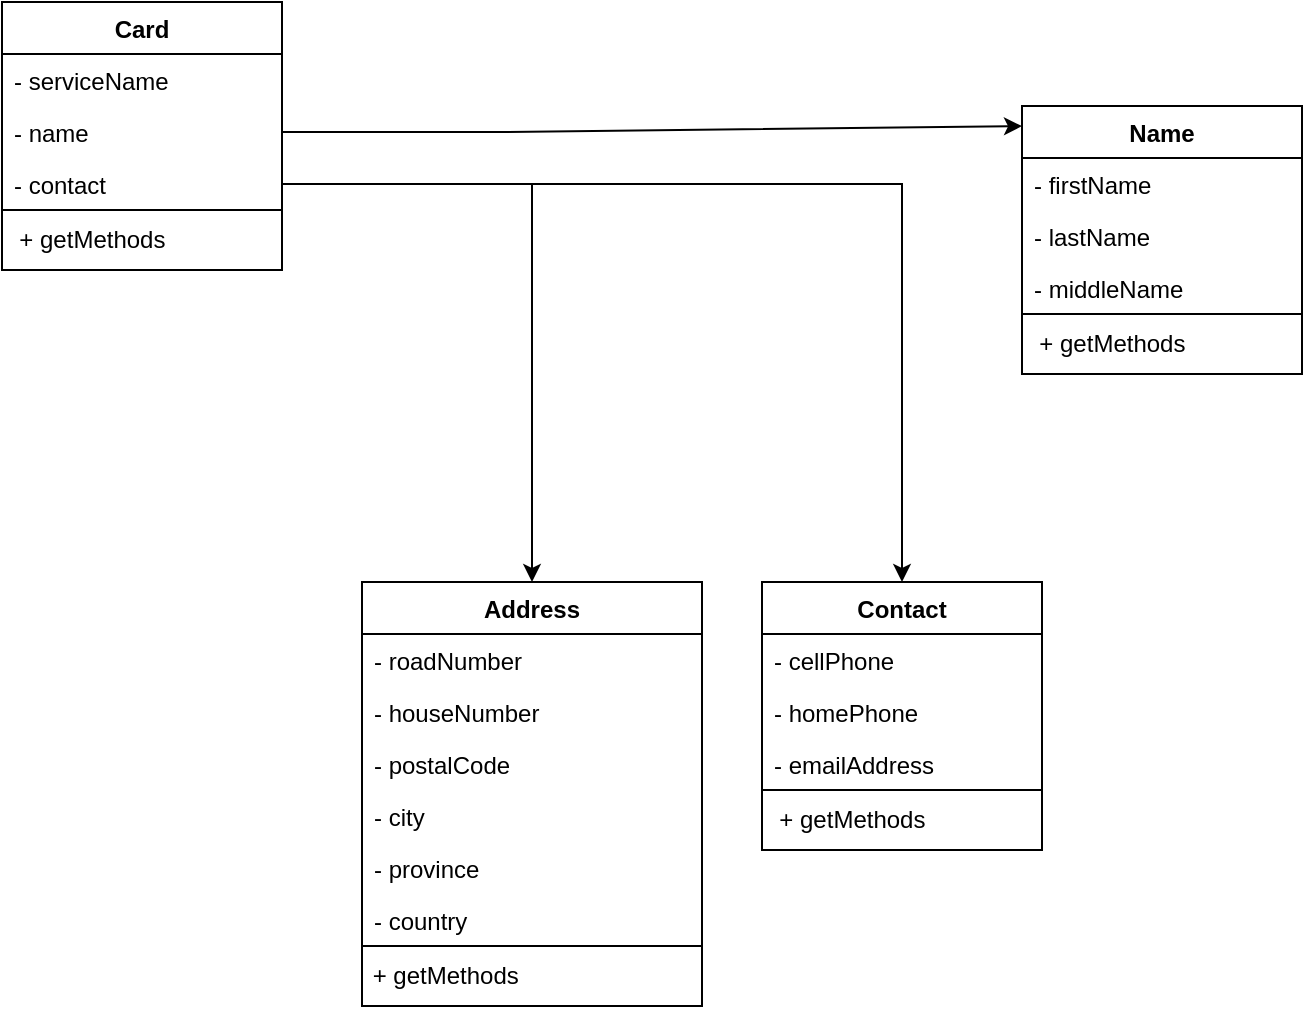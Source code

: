 <mxfile version="14.4.3" type="device"><diagram id="C5RBs43oDa-KdzZeNtuy" name="Page-1"><mxGraphModel dx="1185" dy="588" grid="1" gridSize="10" guides="1" tooltips="1" connect="1" arrows="1" fold="1" page="1" pageScale="1" pageWidth="827" pageHeight="1169" math="0" shadow="0"><root><mxCell id="WIyWlLk6GJQsqaUBKTNV-0"/><mxCell id="WIyWlLk6GJQsqaUBKTNV-1" parent="WIyWlLk6GJQsqaUBKTNV-0"/><mxCell id="VwKW9IniHj0d-VxkI70E-76" style="edgeStyle=orthogonalEdgeStyle;rounded=0;orthogonalLoop=1;jettySize=auto;html=1;entryX=0.5;entryY=0;entryDx=0;entryDy=0;exitX=1;exitY=0.5;exitDx=0;exitDy=0;" parent="WIyWlLk6GJQsqaUBKTNV-1" source="Y25g6PJELcniU3CQL8eV-0" target="KoFWAzZKGekv5Du1WzPo-33" edge="1"><mxGeometry relative="1" as="geometry"><mxPoint x="270" y="285" as="sourcePoint"/><Array as="points"><mxPoint x="395" y="311"/></Array><mxPoint x="400" y="510.0" as="targetPoint"/></mxGeometry></mxCell><mxCell id="VwKW9IniHj0d-VxkI70E-78" style="edgeStyle=orthogonalEdgeStyle;rounded=0;orthogonalLoop=1;jettySize=auto;html=1;entryX=0.5;entryY=0;entryDx=0;entryDy=0;exitX=1;exitY=0.5;exitDx=0;exitDy=0;" parent="WIyWlLk6GJQsqaUBKTNV-1" source="Y25g6PJELcniU3CQL8eV-0" target="VwKW9IniHj0d-VxkI70E-62" edge="1"><mxGeometry relative="1" as="geometry"><mxPoint x="270" y="285" as="sourcePoint"/></mxGeometry></mxCell><mxCell id="VwKW9IniHj0d-VxkI70E-110" style="edgeStyle=orthogonalEdgeStyle;rounded=0;orthogonalLoop=1;jettySize=auto;html=1;exitX=0.25;exitY=0;exitDx=0;exitDy=0;" parent="WIyWlLk6GJQsqaUBKTNV-1" edge="1"><mxGeometry relative="1" as="geometry"><Array as="points"><mxPoint x="398" y="370"/><mxPoint x="398" y="340"/><mxPoint x="140" y="340"/></Array><mxPoint x="200" y="961" as="targetPoint"/></mxGeometry></mxCell><mxCell id="VwKW9IniHj0d-VxkI70E-62" value="Contact" style="swimlane;fontStyle=1;childLayout=stackLayout;horizontal=1;startSize=26;fillColor=none;horizontalStack=0;resizeParent=1;resizeParentMax=0;resizeLast=0;collapsible=1;marginBottom=0;" parent="WIyWlLk6GJQsqaUBKTNV-1" vertex="1"><mxGeometry x="510" y="510" width="140" height="134" as="geometry"><mxRectangle x="307" y="40" width="70" height="26" as="alternateBounds"/></mxGeometry></mxCell><mxCell id="VwKW9IniHj0d-VxkI70E-63" value="- cellPhone" style="text;strokeColor=none;fillColor=none;align=left;verticalAlign=top;spacingLeft=4;spacingRight=4;overflow=hidden;rotatable=0;points=[[0,0.5],[1,0.5]];portConstraint=eastwest;" parent="VwKW9IniHj0d-VxkI70E-62" vertex="1"><mxGeometry y="26" width="140" height="26" as="geometry"/></mxCell><mxCell id="VwKW9IniHj0d-VxkI70E-64" value="- homePhone" style="text;strokeColor=none;fillColor=none;align=left;verticalAlign=top;spacingLeft=4;spacingRight=4;overflow=hidden;rotatable=0;points=[[0,0.5],[1,0.5]];portConstraint=eastwest;" parent="VwKW9IniHj0d-VxkI70E-62" vertex="1"><mxGeometry y="52" width="140" height="26" as="geometry"/></mxCell><mxCell id="VwKW9IniHj0d-VxkI70E-65" value="- emailAddress" style="text;strokeColor=none;fillColor=none;align=left;verticalAlign=top;spacingLeft=4;spacingRight=4;overflow=hidden;rotatable=0;points=[[0,0.5],[1,0.5]];portConstraint=eastwest;" parent="VwKW9IniHj0d-VxkI70E-62" vertex="1"><mxGeometry y="78" width="140" height="26" as="geometry"/></mxCell><mxCell id="KoFWAzZKGekv5Du1WzPo-2" value="&amp;nbsp; + getMethods" style="rounded=0;whiteSpace=wrap;html=1;align=left;" vertex="1" parent="VwKW9IniHj0d-VxkI70E-62"><mxGeometry y="104" width="140" height="30" as="geometry"/></mxCell><mxCell id="VwKW9IniHj0d-VxkI70E-42" value="Card" style="swimlane;fontStyle=1;childLayout=stackLayout;horizontal=1;startSize=26;fillColor=none;horizontalStack=0;resizeParent=1;resizeParentMax=0;resizeLast=0;collapsible=1;marginBottom=0;" parent="WIyWlLk6GJQsqaUBKTNV-1" vertex="1"><mxGeometry x="130" y="220" width="140" height="134" as="geometry"><mxRectangle x="469" y="144" width="60" height="26" as="alternateBounds"/></mxGeometry></mxCell><mxCell id="Y25g6PJELcniU3CQL8eV-1" value="- serviceName" style="text;strokeColor=none;fillColor=none;align=left;verticalAlign=top;spacingLeft=4;spacingRight=4;overflow=hidden;rotatable=0;points=[[0,0.5],[1,0.5]];portConstraint=eastwest;" parent="VwKW9IniHj0d-VxkI70E-42" vertex="1"><mxGeometry y="26" width="140" height="26" as="geometry"/></mxCell><mxCell id="qwpwPyihkJet6LN5ztiV-0" value="- name" style="text;strokeColor=none;fillColor=none;align=left;verticalAlign=top;spacingLeft=4;spacingRight=4;overflow=hidden;rotatable=0;points=[[0,0.5],[1,0.5]];portConstraint=eastwest;" parent="VwKW9IniHj0d-VxkI70E-42" vertex="1"><mxGeometry y="52" width="140" height="26" as="geometry"/></mxCell><mxCell id="Y25g6PJELcniU3CQL8eV-0" value="- contact" style="text;strokeColor=none;fillColor=none;align=left;verticalAlign=top;spacingLeft=4;spacingRight=4;overflow=hidden;rotatable=0;points=[[0,0.5],[1,0.5]];portConstraint=eastwest;" parent="VwKW9IniHj0d-VxkI70E-42" vertex="1"><mxGeometry y="78" width="140" height="26" as="geometry"/></mxCell><mxCell id="KoFWAzZKGekv5Du1WzPo-0" value="&amp;nbsp; + getMethods" style="rounded=0;whiteSpace=wrap;html=1;align=left;" vertex="1" parent="VwKW9IniHj0d-VxkI70E-42"><mxGeometry y="104" width="140" height="30" as="geometry"/></mxCell><mxCell id="qwpwPyihkJet6LN5ztiV-1" value="Name" style="swimlane;fontStyle=1;childLayout=stackLayout;horizontal=1;startSize=26;fillColor=none;horizontalStack=0;resizeParent=1;resizeParentMax=0;resizeLast=0;collapsible=1;marginBottom=0;" parent="WIyWlLk6GJQsqaUBKTNV-1" vertex="1"><mxGeometry x="640" y="272" width="140" height="134" as="geometry"><mxRectangle x="307" y="40" width="70" height="26" as="alternateBounds"/></mxGeometry></mxCell><mxCell id="qwpwPyihkJet6LN5ztiV-2" value="- firstName" style="text;strokeColor=none;fillColor=none;align=left;verticalAlign=top;spacingLeft=4;spacingRight=4;overflow=hidden;rotatable=0;points=[[0,0.5],[1,0.5]];portConstraint=eastwest;" parent="qwpwPyihkJet6LN5ztiV-1" vertex="1"><mxGeometry y="26" width="140" height="26" as="geometry"/></mxCell><mxCell id="qwpwPyihkJet6LN5ztiV-3" value="- lastName" style="text;strokeColor=none;fillColor=none;align=left;verticalAlign=top;spacingLeft=4;spacingRight=4;overflow=hidden;rotatable=0;points=[[0,0.5],[1,0.5]];portConstraint=eastwest;" parent="qwpwPyihkJet6LN5ztiV-1" vertex="1"><mxGeometry y="52" width="140" height="26" as="geometry"/></mxCell><mxCell id="qwpwPyihkJet6LN5ztiV-4" value="- middleName" style="text;strokeColor=none;fillColor=none;align=left;verticalAlign=top;spacingLeft=4;spacingRight=4;overflow=hidden;rotatable=0;points=[[0,0.5],[1,0.5]];portConstraint=eastwest;" parent="qwpwPyihkJet6LN5ztiV-1" vertex="1"><mxGeometry y="78" width="140" height="26" as="geometry"/></mxCell><mxCell id="KoFWAzZKGekv5Du1WzPo-1" value="&amp;nbsp; + getMethods" style="rounded=0;whiteSpace=wrap;html=1;align=left;" vertex="1" parent="qwpwPyihkJet6LN5ztiV-1"><mxGeometry y="104" width="140" height="30" as="geometry"/></mxCell><mxCell id="qwpwPyihkJet6LN5ztiV-5" value="" style="endArrow=classic;html=1;exitX=1;exitY=0.5;exitDx=0;exitDy=0;entryX=0;entryY=0.075;entryDx=0;entryDy=0;entryPerimeter=0;rounded=0;" parent="WIyWlLk6GJQsqaUBKTNV-1" source="qwpwPyihkJet6LN5ztiV-0" target="qwpwPyihkJet6LN5ztiV-1" edge="1"><mxGeometry width="50" height="50" relative="1" as="geometry"><mxPoint x="270" y="259" as="sourcePoint"/><mxPoint x="430" y="150" as="targetPoint"/><Array as="points"><mxPoint x="380" y="285"/></Array></mxGeometry></mxCell><mxCell id="qwpwPyihkJet6LN5ztiV-67" style="edgeStyle=orthogonalEdgeStyle;rounded=0;orthogonalLoop=1;jettySize=auto;html=1;exitX=0.25;exitY=0;exitDx=0;exitDy=0;" parent="WIyWlLk6GJQsqaUBKTNV-1" edge="1"><mxGeometry relative="1" as="geometry"><Array as="points"><mxPoint x="1158" y="500"/><mxPoint x="1158" y="470"/><mxPoint x="900" y="470"/></Array><mxPoint x="960" y="1091" as="targetPoint"/></mxGeometry></mxCell><mxCell id="KoFWAzZKGekv5Du1WzPo-6" style="edgeStyle=orthogonalEdgeStyle;rounded=0;orthogonalLoop=1;jettySize=auto;html=1;exitX=0.25;exitY=0;exitDx=0;exitDy=0;" edge="1" parent="WIyWlLk6GJQsqaUBKTNV-1"><mxGeometry relative="1" as="geometry"><Array as="points"><mxPoint x="1048" y="670"/><mxPoint x="1048" y="640"/><mxPoint x="790" y="640"/></Array><mxPoint x="850" y="1261" as="targetPoint"/></mxGeometry></mxCell><mxCell id="KoFWAzZKGekv5Du1WzPo-32" style="edgeStyle=orthogonalEdgeStyle;rounded=0;orthogonalLoop=1;jettySize=auto;html=1;exitX=0.25;exitY=0;exitDx=0;exitDy=0;" edge="1" parent="WIyWlLk6GJQsqaUBKTNV-1"><mxGeometry relative="1" as="geometry"><Array as="points"><mxPoint x="1808" y="800"/><mxPoint x="1808" y="770"/><mxPoint x="1550" y="770"/></Array><mxPoint x="1610" y="1391" as="targetPoint"/></mxGeometry></mxCell><mxCell id="KoFWAzZKGekv5Du1WzPo-33" value="Address" style="swimlane;fontStyle=1;childLayout=stackLayout;horizontal=1;startSize=26;fillColor=none;horizontalStack=0;resizeParent=1;resizeParentMax=0;resizeLast=0;collapsible=1;marginBottom=0;" vertex="1" parent="WIyWlLk6GJQsqaUBKTNV-1"><mxGeometry x="310" y="510" width="170" height="212" as="geometry"><mxRectangle x="283" y="260" width="80" height="26" as="alternateBounds"/></mxGeometry></mxCell><mxCell id="KoFWAzZKGekv5Du1WzPo-34" value="- roadNumber" style="text;strokeColor=none;fillColor=none;align=left;verticalAlign=top;spacingLeft=4;spacingRight=4;overflow=hidden;rotatable=0;points=[[0,0.5],[1,0.5]];portConstraint=eastwest;" vertex="1" parent="KoFWAzZKGekv5Du1WzPo-33"><mxGeometry y="26" width="170" height="26" as="geometry"/></mxCell><mxCell id="KoFWAzZKGekv5Du1WzPo-35" value="- houseNumber" style="text;strokeColor=none;fillColor=none;align=left;verticalAlign=top;spacingLeft=4;spacingRight=4;overflow=hidden;rotatable=0;points=[[0,0.5],[1,0.5]];portConstraint=eastwest;" vertex="1" parent="KoFWAzZKGekv5Du1WzPo-33"><mxGeometry y="52" width="170" height="26" as="geometry"/></mxCell><mxCell id="KoFWAzZKGekv5Du1WzPo-36" value="- postalCode" style="text;strokeColor=none;fillColor=none;align=left;verticalAlign=top;spacingLeft=4;spacingRight=4;overflow=hidden;rotatable=0;points=[[0,0.5],[1,0.5]];portConstraint=eastwest;" vertex="1" parent="KoFWAzZKGekv5Du1WzPo-33"><mxGeometry y="78" width="170" height="26" as="geometry"/></mxCell><mxCell id="KoFWAzZKGekv5Du1WzPo-37" value="- city" style="text;strokeColor=none;fillColor=none;align=left;verticalAlign=top;spacingLeft=4;spacingRight=4;overflow=hidden;rotatable=0;points=[[0,0.5],[1,0.5]];portConstraint=eastwest;" vertex="1" parent="KoFWAzZKGekv5Du1WzPo-33"><mxGeometry y="104" width="170" height="26" as="geometry"/></mxCell><mxCell id="KoFWAzZKGekv5Du1WzPo-38" value="- province" style="text;strokeColor=none;fillColor=none;align=left;verticalAlign=top;spacingLeft=4;spacingRight=4;overflow=hidden;rotatable=0;points=[[0,0.5],[1,0.5]];portConstraint=eastwest;" vertex="1" parent="KoFWAzZKGekv5Du1WzPo-33"><mxGeometry y="130" width="170" height="26" as="geometry"/></mxCell><mxCell id="KoFWAzZKGekv5Du1WzPo-39" value="- country" style="text;strokeColor=none;fillColor=none;align=left;verticalAlign=top;spacingLeft=4;spacingRight=4;overflow=hidden;rotatable=0;points=[[0,0.5],[1,0.5]];portConstraint=eastwest;" vertex="1" parent="KoFWAzZKGekv5Du1WzPo-33"><mxGeometry y="156" width="170" height="26" as="geometry"/></mxCell><mxCell id="KoFWAzZKGekv5Du1WzPo-40" value="&amp;nbsp;+ getMethods" style="rounded=0;whiteSpace=wrap;html=1;align=left;" vertex="1" parent="KoFWAzZKGekv5Du1WzPo-33"><mxGeometry y="182" width="170" height="30" as="geometry"/></mxCell></root></mxGraphModel></diagram></mxfile>